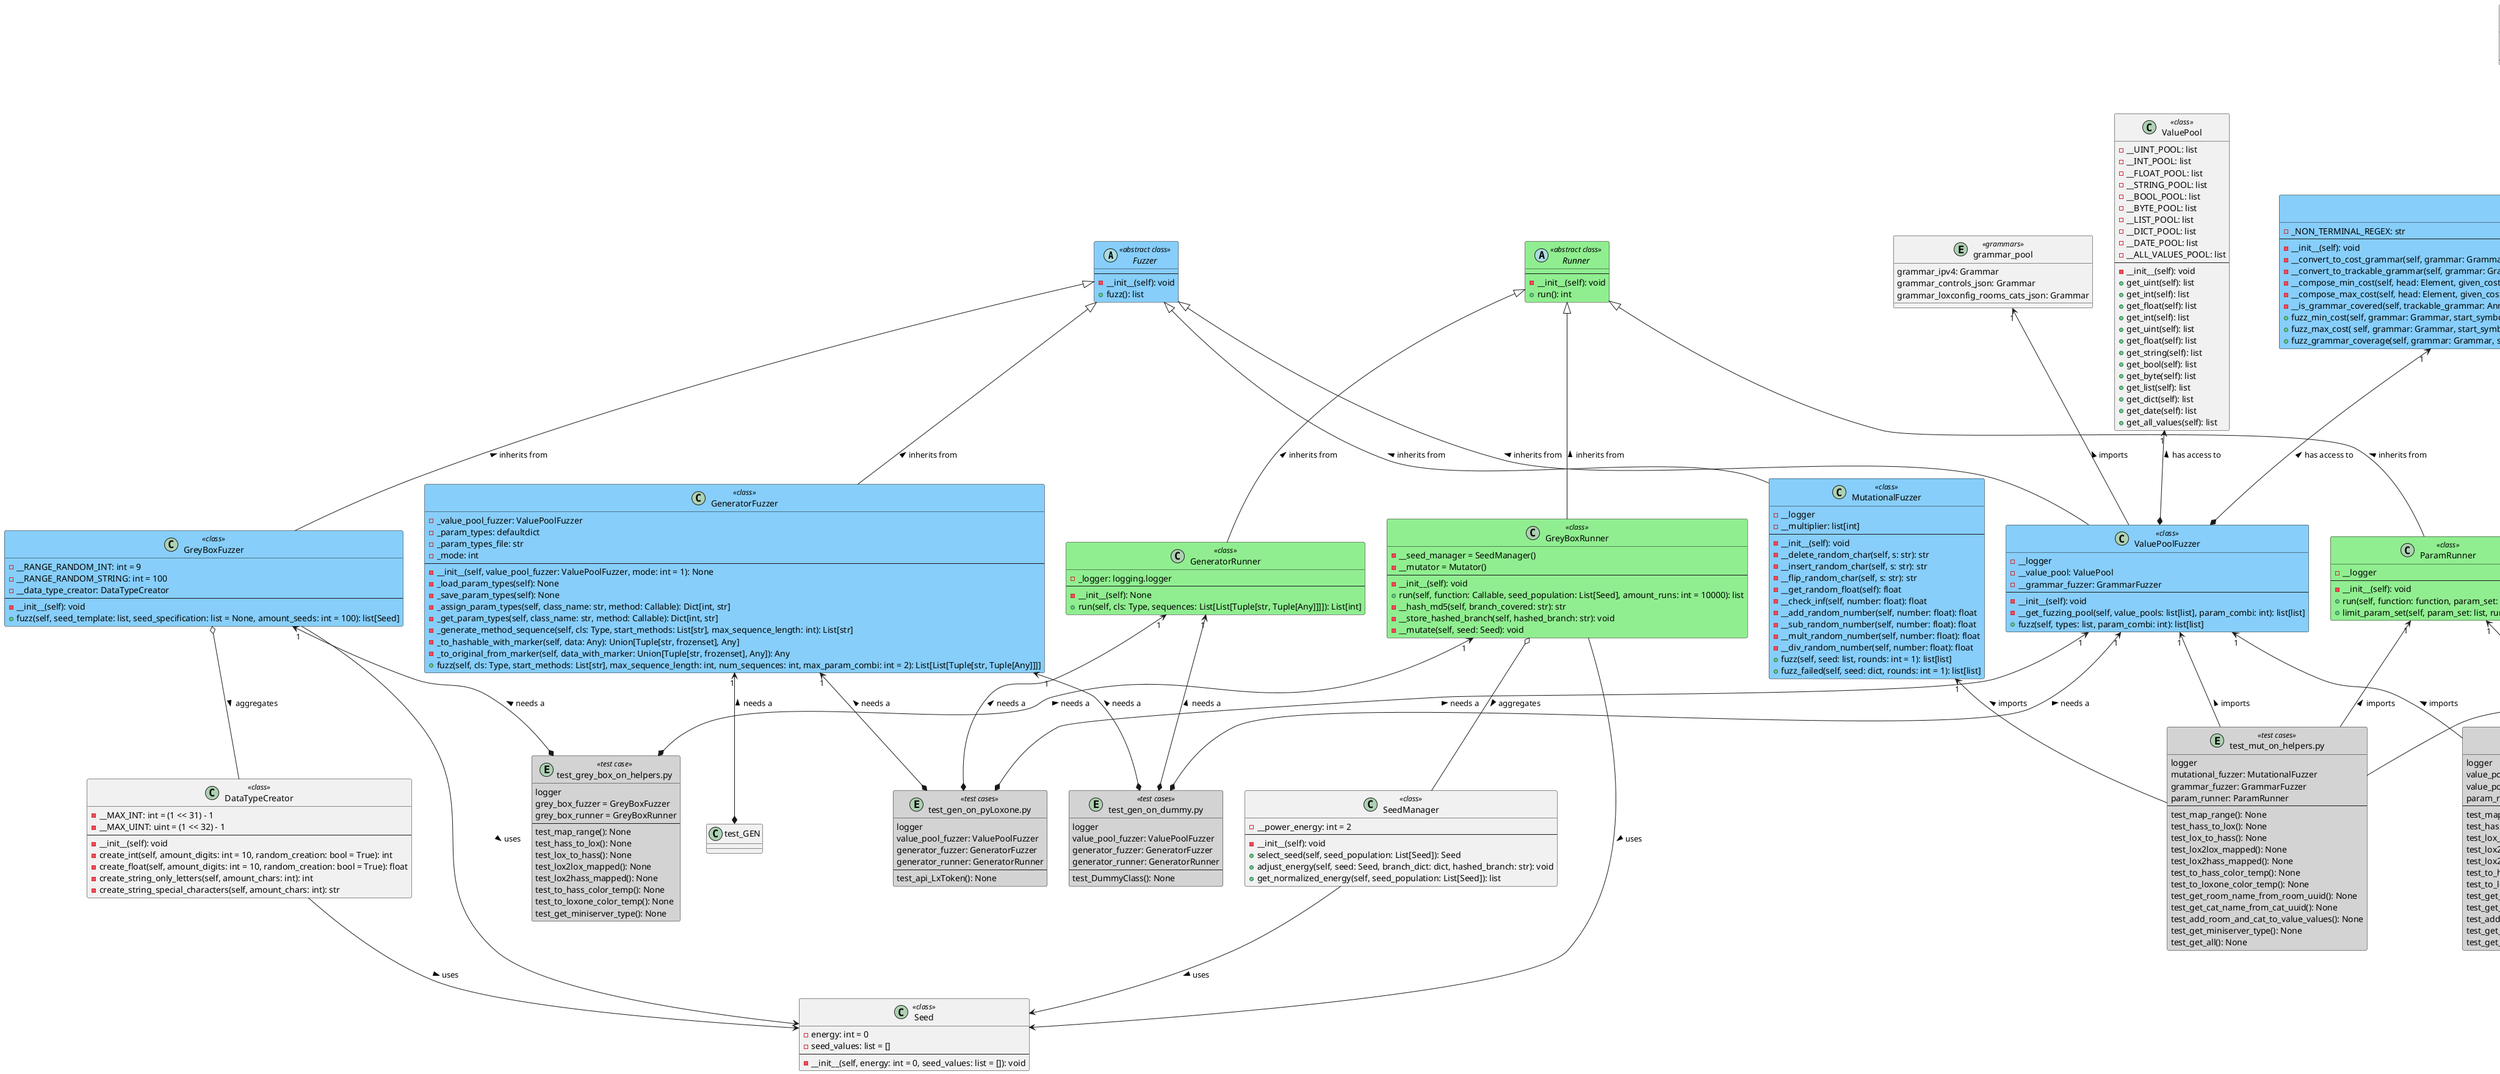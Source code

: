 @startuml fuzzer_overview
allow_mixing

'Web server to creat UML:
' https://www.plantuml.com/plantuml/uml/SyfFKj2rKt3CoKnELR1Io4ZDoSa70000
' copy the UML and generate SVG

'''''''''''''''''''''''''''''''''''''''
'Fuzzer''''''''''''''''''''''''''''''''
'''''''''''''''''''''''''''''''''''''''
abstract class "Fuzzer" as fuzzer << abstract class >> #LightSkyBlue {
    --
    - __init__(self): void
    + fuzz(): list
}
'''''''''''''''''''''''''''''''''''''''
class "ValuePoolFuzzer" as VPFuzzer << class >> #LightSkyBlue {
    - __logger 
    - __value_pool: ValuePool
    - __grammar_fuzzer: GrammarFuzzer
    --
    - __init__(self): void
    - __get_fuzzing_pool(self, value_pools: list[list], param_combi: int): list[list]
    + fuzz(self, types: list, param_combi: int): list[list]
}
class "ValuePool" as VPool << class >> {
    - __UINT_POOL: list
    - __INT_POOL: list
    - __FLOAT_POOL: list
    - __STRING_POOL: list
    - __BOOL_POOL: list
    - __BYTE_POOL: list
    - __LIST_POOL: list
    - __DICT_POOL: list
    - __DATE_POOL: list
    - __ALL_VALUES_POOL: list
    --
    - __init__(self): void
    + get_uint(self): list
    + get_int(self): list
    + get_float(self): list
    + get_int(self): list
    + get_uint(self): list
    + get_float(self): list
    + get_string(self): list
    + get_bool(self): list
    + get_byte(self): list
    + get_list(self): list
    + get_dict(self): list
    + get_date(self): list
    + get_all_values(self): list
}
'''''''''''''''''''''''''''''''''''''''
class "GeneratorFuzzer" as GFuzzer << class >> #LightSkyBlue {
    - _value_pool_fuzzer: ValuePoolFuzzer
    - _param_types: defaultdict
    - _param_types_file: str
    - _mode: int
    --
    - __init__(self, value_pool_fuzzer: ValuePoolFuzzer, mode: int = 1): None
    - _load_param_types(self): None
    - _save_param_types(self): None
    - _assign_param_types(self, class_name: str, method: Callable): Dict[int, str]
    - _get_param_types(self, class_name: str, method: Callable): Dict[int, str]
    - _generate_method_sequence(self, cls: Type, start_methods: List[str], max_sequence_length: int): List[str]
    - _to_hashable_with_marker(self, data: Any): Union[Tuple[str, frozenset], Any]
    - _to_original_from_marker(self, data_with_marker: Union[Tuple[str, frozenset], Any]): Any
    + fuzz(self, cls: Type, start_methods: List[str], max_sequence_length: int, num_sequences: int, max_param_combi: int = 2): List[List[Tuple[str, Tuple[Any]]]]
}
'''''''''''''''''''''''''''''''''''''''
class "CostGrammarType" as CGType << class >> {
    + MIN: int
    + MAX: int
    --
}
class "GrammarFuzzer" as GrFuzzer << class >> #LightSkyBlue {
    - _NON_TERMINAL_REGEX: str
    --
    - __init__(self): void
    - __convert_to_cost_grammar(self, grammar: Grammar, conversion_type: CostGrammarType): tuple
    - __convert_to_trackable_grammar(self, grammar: Grammar): tuple
    - __compose_min_cost(self, head: Element, given_cost_grammar: Annotated_Grammar): str
    - __compose_max_cost(self, head: Element, given_cost_grammar: Annotated_Grammar, applications: int, max_applications: int): str
    - __is_grammar_covered(self, trackable_grammar: Annotated_Grammar, trackable_non_terminals: Annotated_Non_Terminals): bool
    + fuzz_min_cost(self, grammar: Grammar, start_symbol: Element): str
    + fuzz_max_cost( self, grammar: Grammar, start_symbol: Element, max_rule_applications: int): str
    + fuzz_grammar_coverage(self, grammar: Grammar, start_symbol: Element): list
}
entity "grammar_pool" as gr_pool << grammars >> {
    grammar_ipv4: Grammar
    grammar_controls_json: Grammar
    grammar_loxconfig_rooms_cats_json: Grammar
}
'''''''''''''''''''''''''''''''''''''''
class "MutationalFuzzer" as MFuzzer << class >> #LightSkyBlue {
    - __logger
    - __multiplier: list[int]
    --
    - __init__(self): void
    - __delete_random_char(self, s: str): str
    - __insert_random_char(self, s: str): str
    - __flip_random_char(self, s: str): str
    - __get_random_float(self): float
    - __check_inf(self, number: float): float
    - __add_random_number(self, number: float): float
    - __sub_random_number(self, number: float): float
    - __mult_random_number(self, number: float): float
    - __div_random_number(self, number: float): float
    + fuzz(self, seed: list, rounds: int = 1): list[list]
    + fuzz_failed(self, seed: dict, rounds: int = 1): list[list]
}
'''''''''''''''''''''''''''''''''''''''
'Runner''''''''''''''''''''''''''''''''
'''''''''''''''''''''''''''''''''''''''
'''''''''''''''''''''''''''''''''''''''
class "GreyBoxFuzzer" as GBFuzzer << class >> #LightSkyBlue {
    - __RANGE_RANDOM_INT: int = 9
    - __RANGE_RANDOM_STRING: int = 100
    - __data_type_creator: DataTypeCreator
    --
    - __init__(self): void
    + fuzz(self, seed_template: list, seed_specification: list = None, amount_seeds: int = 100): list[Seed]
}
'''''''''''''''''''''''''''''''''''''''
class "GreyBoxRunner" as GBRunner << class >> #LightGreen {
    - __seed_manager = SeedManager()
    - __mutator = Mutator()
    --
    - __init__(self): void
    + run(self, function: Callable, seed_population: List[Seed], amount_runs: int = 10000): list
    - __hash_md5(self, branch_covered: str): str
    - __store_hashed_branch(self, hashed_branch: str): void
    - __mutate(self, seed: Seed): void
}
'''''''''''''''''''''''''''''''''''''''
class "SeedManager" as SeedManager << class >> {
    - __power_energy: int = 2
    --
    - __init__(self): void
    + select_seed(self, seed_population: List[Seed]): Seed
    + adjust_energy(self, seed: Seed, branch_dict: dict, hashed_branch: str): void
    + get_normalized_energy(self, seed_population: List[Seed]): list
}
'''''''''''''''''''''''''''''''''''''''
class "Seed" as Seed << class >> {
    - energy: int = 0
    - seed_values: list = []
    --
    - __init__(self, energy: int = 0, seed_values: list = []): void
}
'''''''''''''''''''''''''''''''''''''''
class "DataTypeCreator" as DataTypeCreator << class >> {
    - __MAX_INT: int = (1 << 31) - 1
    - __MAX_UINT: uint = (1 << 32) - 1
    --
    - __init__(self): void
    - create_int(self, amount_digits: int = 10, random_creation: bool = True): int
    - create_float(self, amount_digits: int = 10, random_creation: bool = True): float
    - create_string_only_letters(self, amount_chars: int): int
    - create_string_special_characters(self, amount_chars: int): str
}
'''''''''''''''''''''''''''''''''''''''
abstract class "Runner" as runner << abstract class >> #LightGreen {
    --
    - __init__(self): void
    + run(): int
}
'''''''''''''''''''''''''''''''''''''''
class "ParamRunner" as PRunner << class >> #LightGreen {
    - __logger
    --
    - __init__(self): void
    + run(self, function: function, param_set: list): dict
    + limit_param_set(self, param_set: list, runs: int): list
}
'''''''''''''''''''''''''''''''''''''''
class "GeneratorRunner" as GRunner << class >> #LightGreen {
    - _logger: logging.logger
    --
    - __init__(self): None
    + run(self, cls: Type, sequences: List[List[Tuple[str, Tuple[Any]]]]): List[int]
}
'''''''''''''''''''''''''''''''''''''''
'Testcases'''''''''''''''''''''''''''''
'''''''''''''''''''''''''''''''''''''''
entity  "test_vp_on_helpers.py" as test_VP_H << test cases >> #LightGray {
    logger
    value_pool_fuzzer: ValuePoolFuzzer
    value_pool_fuzzer: ValuePoolFuzzer
    param_runner: ParamRunner
    --
    test_map_range(): None
    test_hass_to_lox(): None
    test_lox_to_hass(): None
    test_lox2lox_mapped(): None
    test_lox2hass_mapped(): None
    test_to_hass_color_temp(): None
    test_to_loxone_color_temp(): None
    test_get_room_name_from_room_uuid(): None
    test_get_cat_name_from_cat_uuid(): None
    test_add_room_and_cat_to_value_values(): None
    test_get_miniserver_type(): None
    test_get_all(): None
}
'''''''''''''''''''''''''''''''''''''''
entity  "test_gen_on_pyLoxone.py" as test_GEN_pyLoxone << test cases >> #LightGray {
    logger
    value_pool_fuzzer: ValuePoolFuzzer
    generator_fuzzer: GeneratorFuzzer
    generator_runner: GeneratorRunner
    --
    test_api_LxToken(): None
}
'''''''''''''''''''''''''''''''''''''''
entity  "test_gen_on_dummy.py" as test_GEN_dummy << test cases >> #LightGray {
    logger
    value_pool_fuzzer: ValuePoolFuzzer
    generator_fuzzer: GeneratorFuzzer
    generator_runner: GeneratorRunner
    --
    test_DummyClass(): None
}
'''''''''''''''''''''''''''''''''''''''
entity  "test_mut_on_helpers.py" as test_MUT << test cases >> #LightGray {
    logger
    mutational_fuzzer: MutationalFuzzer
    grammar_fuzzer: GrammarFuzzer
    param_runner: ParamRunner
    --
    test_map_range(): None
    test_hass_to_lox(): None
    test_lox_to_hass(): None
    test_lox2lox_mapped(): None
    test_lox2hass_mapped(): None
    test_to_hass_color_temp(): None
    test_to_loxone_color_temp(): None
    test_get_room_name_from_room_uuid(): None
    test_get_cat_name_from_cat_uuid(): None
    test_add_room_and_cat_to_value_values(): None
    test_get_miniserver_type(): None
    test_get_all(): None
}
'''''''''''''''''''''''''''''''''''''''
entity  "test_grey_box_on_helpers.py" as test_GBox << test case >>  #LightGray {
    logger
    grey_box_fuzzer = GreyBoxFuzzer
    grey_box_runner = GreyBoxRunner
    --
    test_map_range(): None
    test_hass_to_lox(): None
    test_lox_to_hass(): None
    test_lox2lox_mapped(): None
    test_lox2hass_mapped(): None
    test_to_hass_color_temp(): None
    test_to_loxone_color_temp(): None
    test_get_miniserver_type(): None
}
'''''''''''''''''''''''''''''''''''''''
'Fuzzer''''''''''''''''''''''''''''''''
'''''''''''''''''''''''''''''''''''''''
fuzzer <|-- VPFuzzer: inherits from <
VPool "1"<--* VPFuzzer: has access to <
GrFuzzer "1"<--* VPFuzzer: has access to <
gr_pool "1"<-- VPFuzzer: imports <
fuzzer <|-- GFuzzer: inherits from <
fuzzer <|-- MFuzzer: inherits from <
fuzzer <|-- GBFuzzer: inherits from <
GBFuzzer o-- DataTypeCreator: aggregates >
GBFuzzer --> Seed: uses >
'''''''''''''''''''''''''''''''''''''''
'Runner''''''''''''''''''''''''''''''''
'''''''''''''''''''''''''''''''''''''''
runner <|-- PRunner: inherits from <
runner <|-- GBRunner: inherits from <
runner <|-- GRunner: inherits from <
GBRunner o-- SeedManager: aggregates >
GBRunner --> Seed: uses >
'''''''''''''''''''''''''''''''''''''''
'Other classes'''''''''''''''''''''''''
'''''''''''''''''''''''''''''''''''''''
SeedManager --> Seed: uses >
DataTypeCreator --> Seed: uses >
'''''''''''''''''''''''''''''''''''''''
'Testcases'''''''''''''''''''''''''''''
'''''''''''''''''''''''''''''''''''''''
VPFuzzer "1"<-- test_VP_H: imports <
PRunner "1"<-- test_VP_H: imports <
'''''''''''''''''''''''''''''''''''''''
CGType "1"<--* GrFuzzer: needs a <
'''''''''''''''''''''''''''''''''''''''
GFuzzer "1"<--* test_GEN_dummy: needs a <
GRunner "1"<--* test_GEN_dummy: needs a <
VPFuzzer "1"<--* test_GEN_dummy: needs a <
GFuzzer "1"<--* test_GEN_pyLoxone: needs a <
GRunner "1"<--* test_GEN_pyLoxone: needs a <
VPFuzzer "1"<--* test_GEN_pyLoxone: needs a <
GFuzzer "1"<--* test_GEN: needs a <
'''''''''''''''''''''''''''''''''''''''
VPFuzzer "1"<-- test_MUT: imports <
MFuzzer "1"<-- test_MUT: imports <
GrFuzzer "1"<-- test_MUT: imports <
PRunner "1"<-- test_MUT: imports <
GBFuzzer "1"<--* test_GBox: needs a <
GBRunner "1"<--* test_GBox: needs a <
@enduml